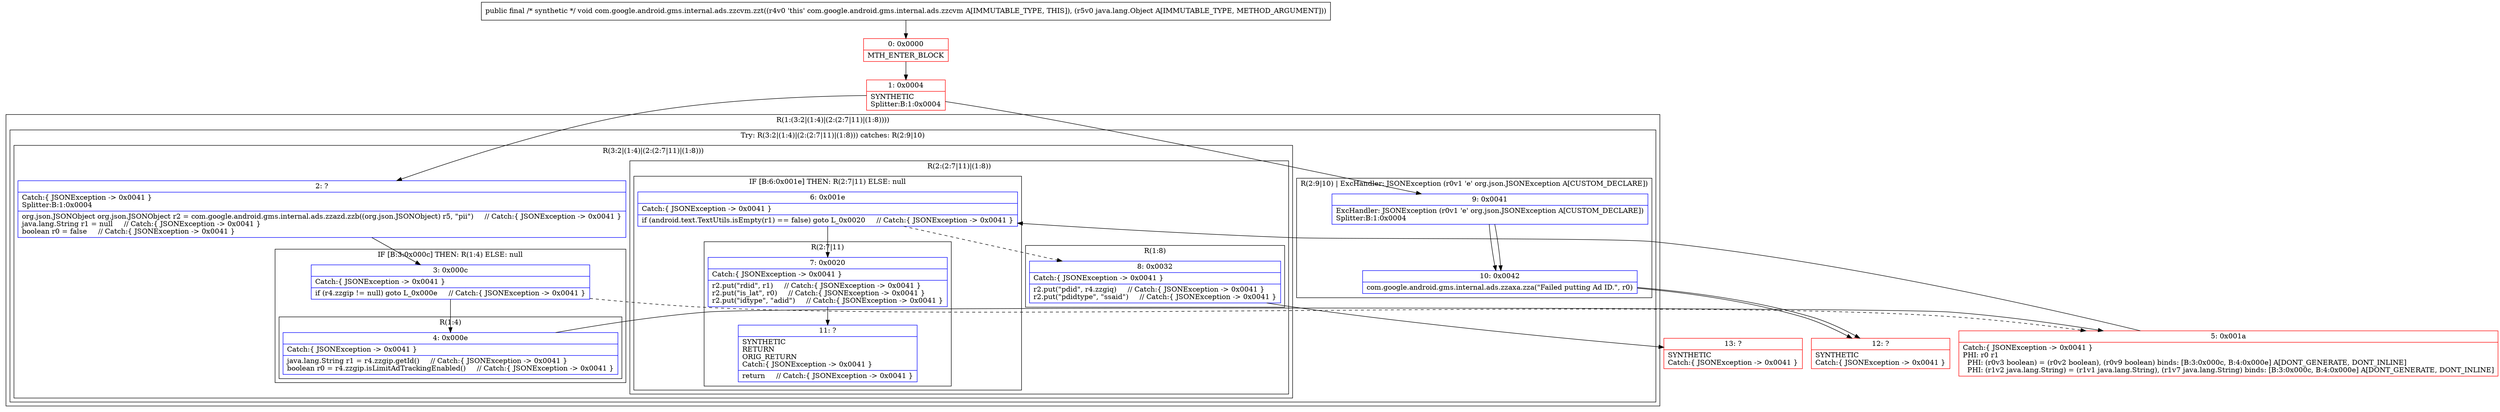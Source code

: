 digraph "CFG forcom.google.android.gms.internal.ads.zzcvm.zzt(Ljava\/lang\/Object;)V" {
subgraph cluster_Region_961468583 {
label = "R(1:(3:2|(1:4)|(2:(2:7|11)|(1:8))))";
node [shape=record,color=blue];
subgraph cluster_TryCatchRegion_17167396 {
label = "Try: R(3:2|(1:4)|(2:(2:7|11)|(1:8))) catches: R(2:9|10)";
node [shape=record,color=blue];
subgraph cluster_Region_1349418438 {
label = "R(3:2|(1:4)|(2:(2:7|11)|(1:8)))";
node [shape=record,color=blue];
Node_2 [shape=record,label="{2\:\ ?|Catch:\{ JSONException \-\> 0x0041 \}\lSplitter:B:1:0x0004\l|org.json.JSONObject org.json.JSONObject r2 = com.google.android.gms.internal.ads.zzazd.zzb((org.json.JSONObject) r5, \"pii\")     \/\/ Catch:\{ JSONException \-\> 0x0041 \}\ljava.lang.String r1 = null     \/\/ Catch:\{ JSONException \-\> 0x0041 \}\lboolean r0 = false     \/\/ Catch:\{ JSONException \-\> 0x0041 \}\l}"];
subgraph cluster_IfRegion_75635777 {
label = "IF [B:3:0x000c] THEN: R(1:4) ELSE: null";
node [shape=record,color=blue];
Node_3 [shape=record,label="{3\:\ 0x000c|Catch:\{ JSONException \-\> 0x0041 \}\l|if (r4.zzgip != null) goto L_0x000e     \/\/ Catch:\{ JSONException \-\> 0x0041 \}\l}"];
subgraph cluster_Region_1043388514 {
label = "R(1:4)";
node [shape=record,color=blue];
Node_4 [shape=record,label="{4\:\ 0x000e|Catch:\{ JSONException \-\> 0x0041 \}\l|java.lang.String r1 = r4.zzgip.getId()     \/\/ Catch:\{ JSONException \-\> 0x0041 \}\lboolean r0 = r4.zzgip.isLimitAdTrackingEnabled()     \/\/ Catch:\{ JSONException \-\> 0x0041 \}\l}"];
}
}
subgraph cluster_Region_224294976 {
label = "R(2:(2:7|11)|(1:8))";
node [shape=record,color=blue];
subgraph cluster_IfRegion_487789103 {
label = "IF [B:6:0x001e] THEN: R(2:7|11) ELSE: null";
node [shape=record,color=blue];
Node_6 [shape=record,label="{6\:\ 0x001e|Catch:\{ JSONException \-\> 0x0041 \}\l|if (android.text.TextUtils.isEmpty(r1) == false) goto L_0x0020     \/\/ Catch:\{ JSONException \-\> 0x0041 \}\l}"];
subgraph cluster_Region_227513891 {
label = "R(2:7|11)";
node [shape=record,color=blue];
Node_7 [shape=record,label="{7\:\ 0x0020|Catch:\{ JSONException \-\> 0x0041 \}\l|r2.put(\"rdid\", r1)     \/\/ Catch:\{ JSONException \-\> 0x0041 \}\lr2.put(\"is_lat\", r0)     \/\/ Catch:\{ JSONException \-\> 0x0041 \}\lr2.put(\"idtype\", \"adid\")     \/\/ Catch:\{ JSONException \-\> 0x0041 \}\l}"];
Node_11 [shape=record,label="{11\:\ ?|SYNTHETIC\lRETURN\lORIG_RETURN\lCatch:\{ JSONException \-\> 0x0041 \}\l|return     \/\/ Catch:\{ JSONException \-\> 0x0041 \}\l}"];
}
}
subgraph cluster_Region_589220671 {
label = "R(1:8)";
node [shape=record,color=blue];
Node_8 [shape=record,label="{8\:\ 0x0032|Catch:\{ JSONException \-\> 0x0041 \}\l|r2.put(\"pdid\", r4.zzgiq)     \/\/ Catch:\{ JSONException \-\> 0x0041 \}\lr2.put(\"pdidtype\", \"ssaid\")     \/\/ Catch:\{ JSONException \-\> 0x0041 \}\l}"];
}
}
}
subgraph cluster_Region_1109004972 {
label = "R(2:9|10) | ExcHandler: JSONException (r0v1 'e' org.json.JSONException A[CUSTOM_DECLARE])\l";
node [shape=record,color=blue];
Node_9 [shape=record,label="{9\:\ 0x0041|ExcHandler: JSONException (r0v1 'e' org.json.JSONException A[CUSTOM_DECLARE])\lSplitter:B:1:0x0004\l}"];
Node_10 [shape=record,label="{10\:\ 0x0042|com.google.android.gms.internal.ads.zzaxa.zza(\"Failed putting Ad ID.\", r0)\l}"];
}
}
}
subgraph cluster_Region_1109004972 {
label = "R(2:9|10) | ExcHandler: JSONException (r0v1 'e' org.json.JSONException A[CUSTOM_DECLARE])\l";
node [shape=record,color=blue];
Node_9 [shape=record,label="{9\:\ 0x0041|ExcHandler: JSONException (r0v1 'e' org.json.JSONException A[CUSTOM_DECLARE])\lSplitter:B:1:0x0004\l}"];
Node_10 [shape=record,label="{10\:\ 0x0042|com.google.android.gms.internal.ads.zzaxa.zza(\"Failed putting Ad ID.\", r0)\l}"];
}
Node_0 [shape=record,color=red,label="{0\:\ 0x0000|MTH_ENTER_BLOCK\l}"];
Node_1 [shape=record,color=red,label="{1\:\ 0x0004|SYNTHETIC\lSplitter:B:1:0x0004\l}"];
Node_5 [shape=record,color=red,label="{5\:\ 0x001a|Catch:\{ JSONException \-\> 0x0041 \}\lPHI: r0 r1 \l  PHI: (r0v3 boolean) = (r0v2 boolean), (r0v9 boolean) binds: [B:3:0x000c, B:4:0x000e] A[DONT_GENERATE, DONT_INLINE]\l  PHI: (r1v2 java.lang.String) = (r1v1 java.lang.String), (r1v7 java.lang.String) binds: [B:3:0x000c, B:4:0x000e] A[DONT_GENERATE, DONT_INLINE]\l}"];
Node_12 [shape=record,color=red,label="{12\:\ ?|SYNTHETIC\lCatch:\{ JSONException \-\> 0x0041 \}\l}"];
Node_13 [shape=record,color=red,label="{13\:\ ?|SYNTHETIC\lCatch:\{ JSONException \-\> 0x0041 \}\l}"];
MethodNode[shape=record,label="{public final \/* synthetic *\/ void com.google.android.gms.internal.ads.zzcvm.zzt((r4v0 'this' com.google.android.gms.internal.ads.zzcvm A[IMMUTABLE_TYPE, THIS]), (r5v0 java.lang.Object A[IMMUTABLE_TYPE, METHOD_ARGUMENT])) }"];
MethodNode -> Node_0;
Node_2 -> Node_3;
Node_3 -> Node_4;
Node_3 -> Node_5[style=dashed];
Node_4 -> Node_5;
Node_6 -> Node_7;
Node_6 -> Node_8[style=dashed];
Node_7 -> Node_11;
Node_8 -> Node_13;
Node_9 -> Node_10;
Node_10 -> Node_12;
Node_9 -> Node_10;
Node_10 -> Node_12;
Node_0 -> Node_1;
Node_1 -> Node_2;
Node_1 -> Node_9;
Node_5 -> Node_6;
}

